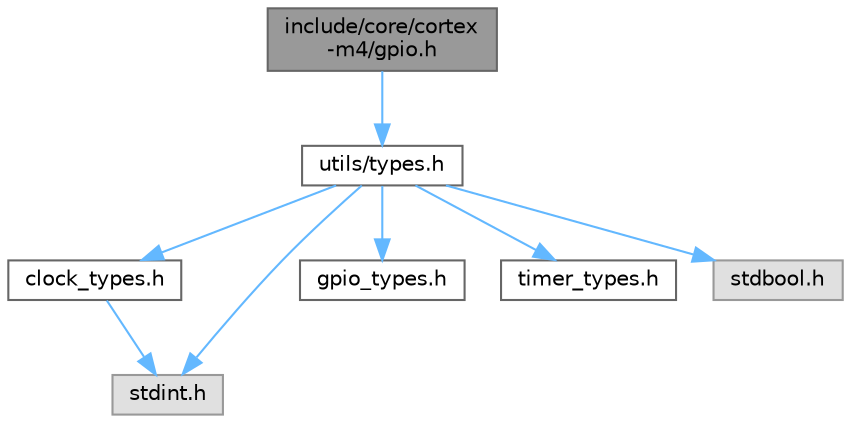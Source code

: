 digraph "include/core/cortex-m4/gpio.h"
{
 // LATEX_PDF_SIZE
  bgcolor="transparent";
  edge [fontname=Helvetica,fontsize=10,labelfontname=Helvetica,labelfontsize=10];
  node [fontname=Helvetica,fontsize=10,shape=box,height=0.2,width=0.4];
  Node1 [id="Node000001",label="include/core/cortex\l-m4/gpio.h",height=0.2,width=0.4,color="gray40", fillcolor="grey60", style="filled", fontcolor="black",tooltip="HAL interface for GPIO control on STM32F4 series."];
  Node1 -> Node2 [id="edge1_Node000001_Node000002",color="steelblue1",style="solid",tooltip=" "];
  Node2 [id="Node000002",label="utils/types.h",height=0.2,width=0.4,color="grey40", fillcolor="white", style="filled",URL="$types_8h.html",tooltip="Centralized type definitions include for NavHAL."];
  Node2 -> Node3 [id="edge2_Node000002_Node000003",color="steelblue1",style="solid",tooltip=" "];
  Node3 [id="Node000003",label="clock_types.h",height=0.2,width=0.4,color="grey40", fillcolor="white", style="filled",URL="$clock__types_8h.html",tooltip="Clock HAL type definitions."];
  Node3 -> Node4 [id="edge3_Node000003_Node000004",color="steelblue1",style="solid",tooltip=" "];
  Node4 [id="Node000004",label="stdint.h",height=0.2,width=0.4,color="grey60", fillcolor="#E0E0E0", style="filled",tooltip=" "];
  Node2 -> Node5 [id="edge4_Node000002_Node000005",color="steelblue1",style="solid",tooltip=" "];
  Node5 [id="Node000005",label="gpio_types.h",height=0.2,width=0.4,color="grey40", fillcolor="white", style="filled",URL="$gpio__types_8h.html",tooltip="GPIO pin definitions and related types for NavHAL."];
  Node2 -> Node6 [id="edge5_Node000002_Node000006",color="steelblue1",style="solid",tooltip=" "];
  Node6 [id="Node000006",label="timer_types.h",height=0.2,width=0.4,color="grey40", fillcolor="white", style="filled",URL="$timer__types_8h.html",tooltip=" "];
  Node2 -> Node7 [id="edge6_Node000002_Node000007",color="steelblue1",style="solid",tooltip=" "];
  Node7 [id="Node000007",label="stdbool.h",height=0.2,width=0.4,color="grey60", fillcolor="#E0E0E0", style="filled",tooltip=" "];
  Node2 -> Node4 [id="edge7_Node000002_Node000004",color="steelblue1",style="solid",tooltip=" "];
}
